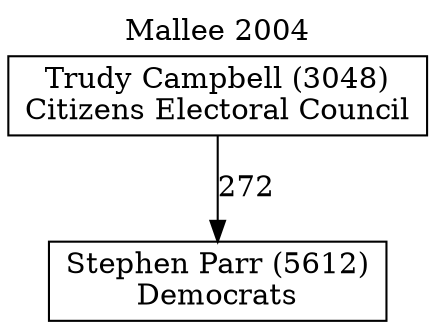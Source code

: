 // House preference flow
digraph "Stephen Parr (5612)_Mallee_2004" {
	graph [label="Mallee 2004" labelloc=t mclimit=10]
	node [shape=box]
	"Stephen Parr (5612)" [label="Stephen Parr (5612)
Democrats"]
	"Trudy Campbell (3048)" [label="Trudy Campbell (3048)
Citizens Electoral Council"]
	"Trudy Campbell (3048)" -> "Stephen Parr (5612)" [label=272]
}
